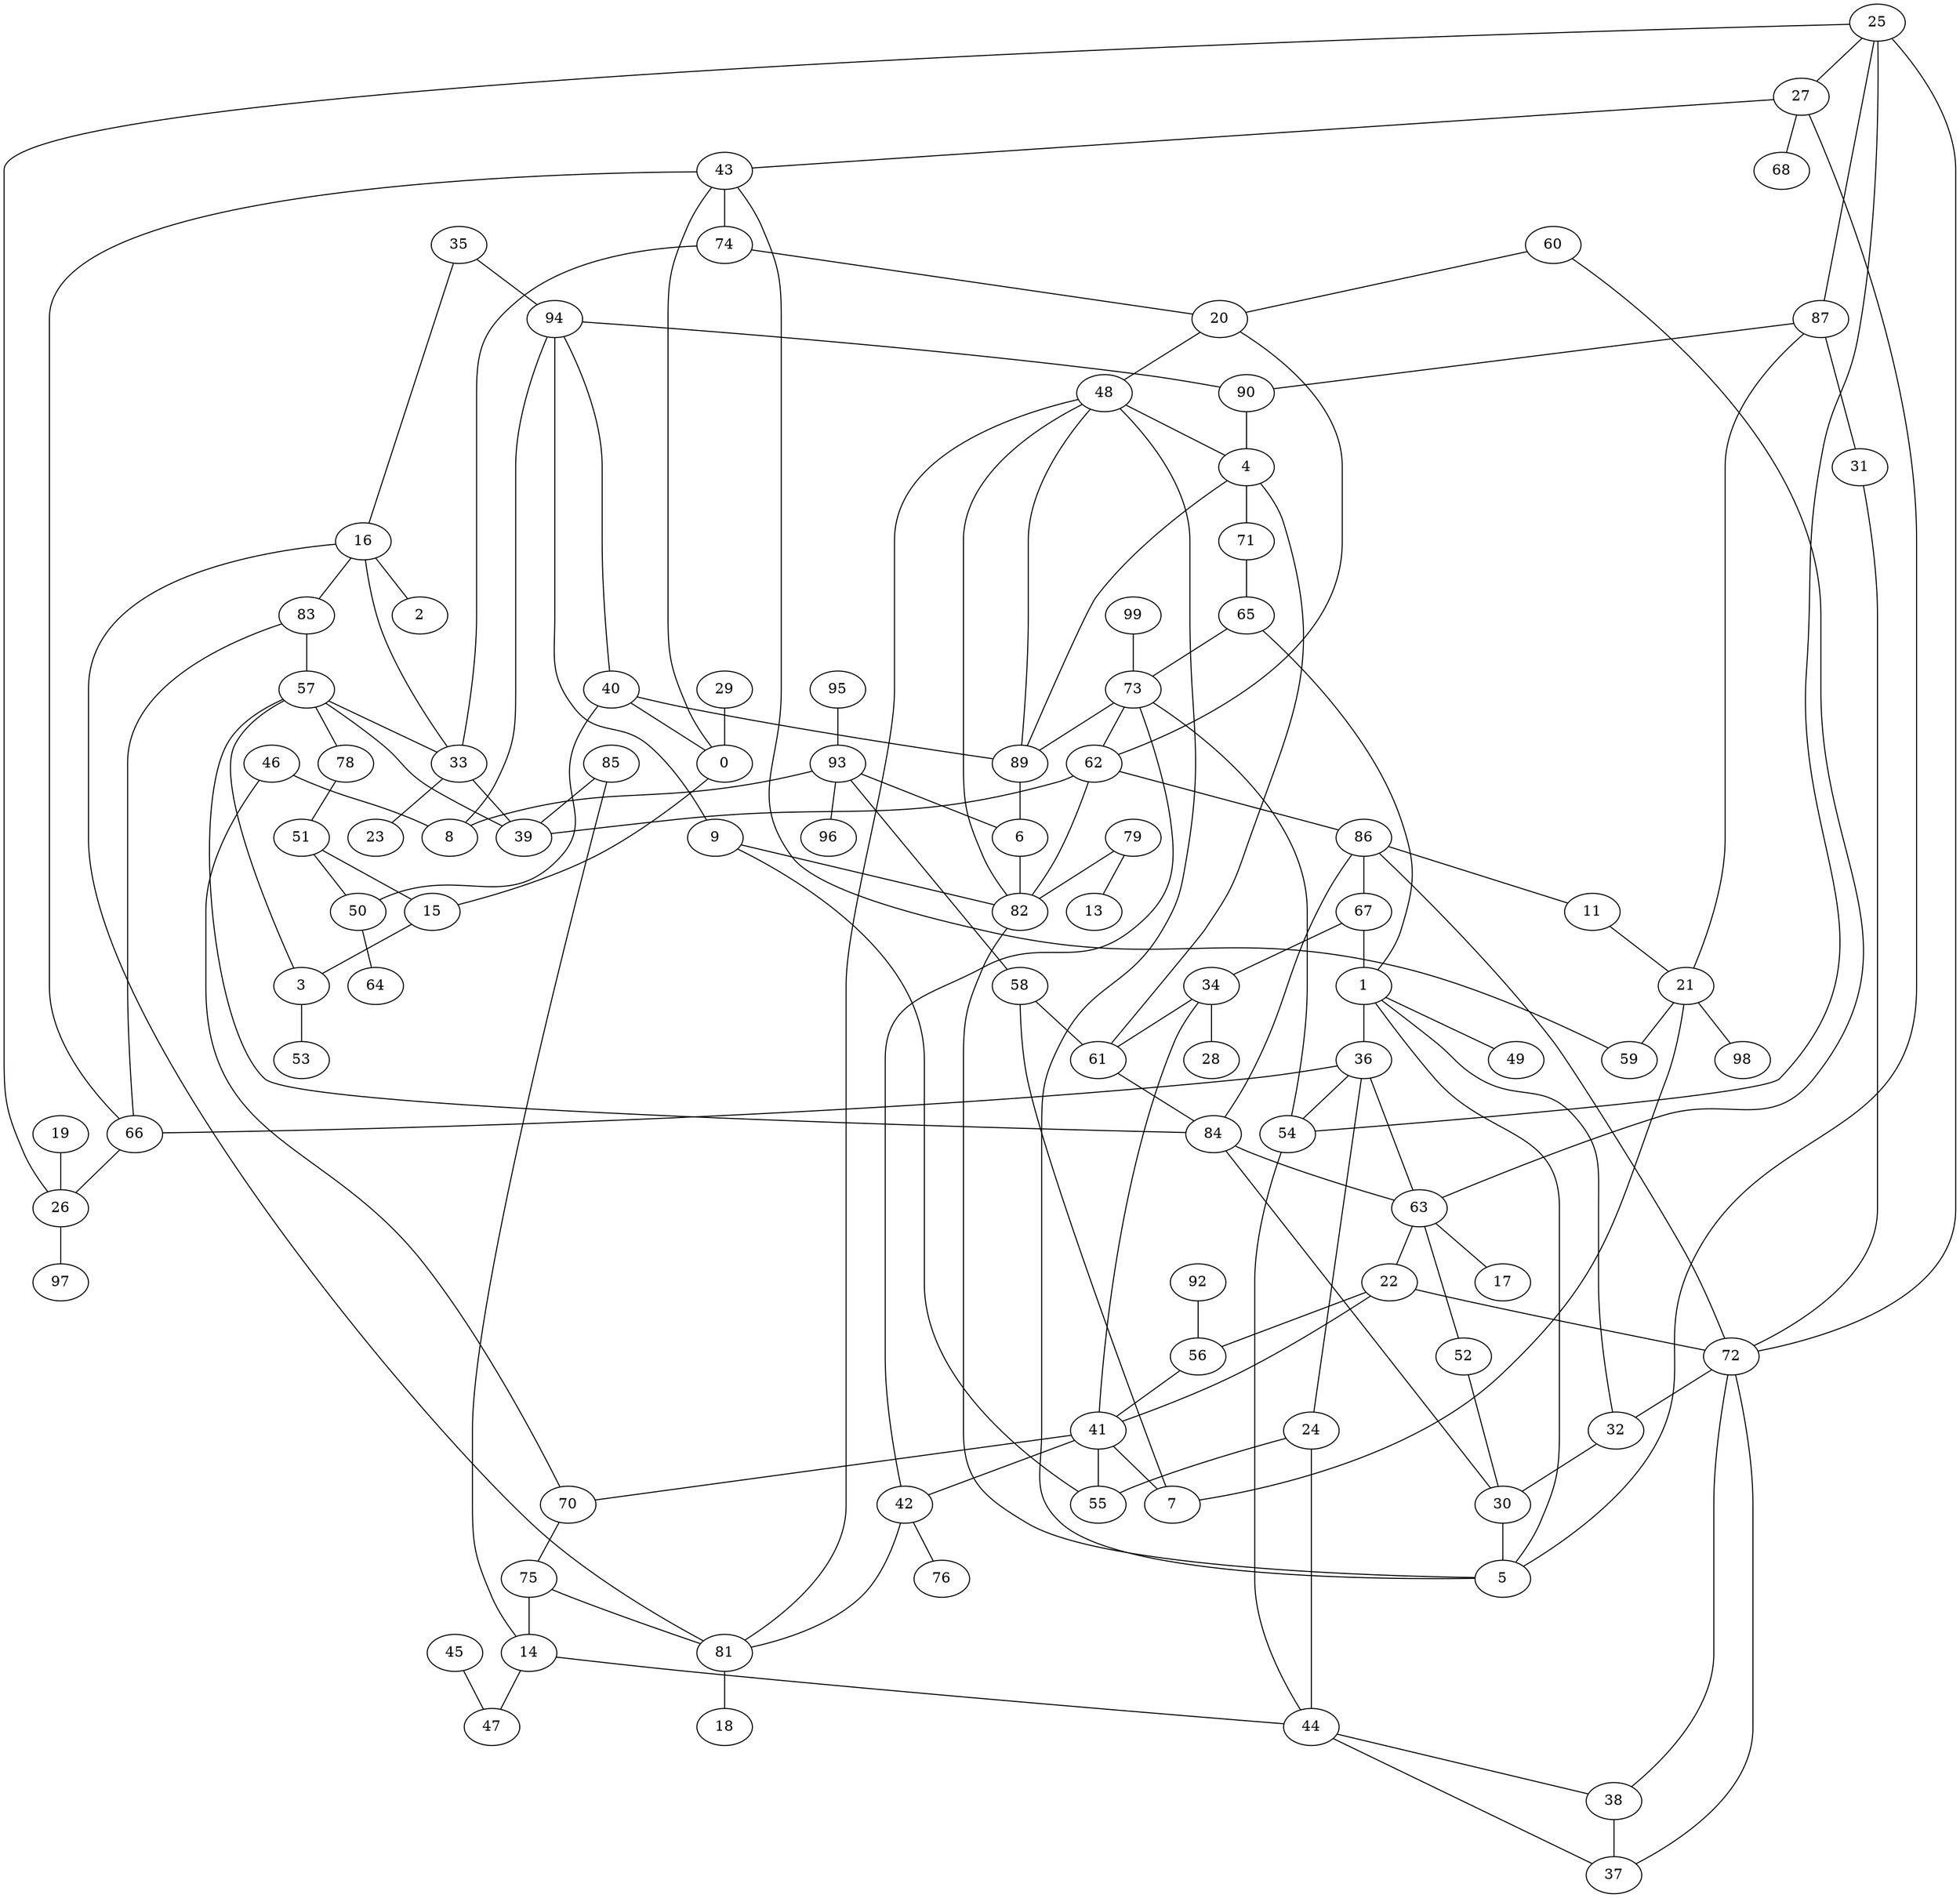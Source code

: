 graph {

25--27   
32--1   
87--90   
73--62   
22--56   
94--90   
41--7   
48--81   
33--23   
1--49   
54--44   
56--41   
66--26   
84--63   
82--48   
29--0   
5--48   
48--4   
75--14   
33--39   
1--36   
24--44   
34--61   
36--66   
42--73   
84--86   
81--18   
30--5   
87--31   
86--67   
34--41   
45--47   
62--86   
35--16   
58--7   
32--30   
27--68   
15--3   
36--63   
46--8   
4--71   
74--20   
43--0   
38--37   
60--20   
41--55   
27--43   
40--89   
61--84   
82--5   
72--37   
16--2   
57--33   
16--81   
75--81   
21--7   
57--3   
41--22   
25--54   
44--37   
78--51   
43--66   
41--70   
11--21   
83--66   
21--98   
21--59   
72--38   
42--81   
42--76   
25--87   
35--94   
70--75   
26--97   
14--47   
83--57   
95--93   
92--56   
99--73   
6--82   
93--6   
16--83   
36--24   
84--30   
41--42   
94--40   
62--39   
43--59   
9--55   
48--89   
60--63   
86--72   
79--82   
25--26   
67--34   
58--61   
34--28   
93--58   
61--4   
22--72   
90--4   
36--54   
0--15   
5--27   
71--65   
46--70   
72--32   
93--96   
9--82   
63--52   
89--6   
73--89   
74--33   
40--50   
44--38   
43--74   
67--1   
57--84   
94--9   
50--64   
14--44   
65--73   
51--50   
87--21   
86--11   
93--8   
20--48   
85--39   
57--78   
63--22   
94--8   
62--20   
51--15   
85--14   
19--26   
31--72   
73--54   
63--17   
24--55   
89--4   
72--25   
1--5   
3--53   
1--65   
40--0   
79--13   
57--39   
16--33   
52--30   
62--82   
}
